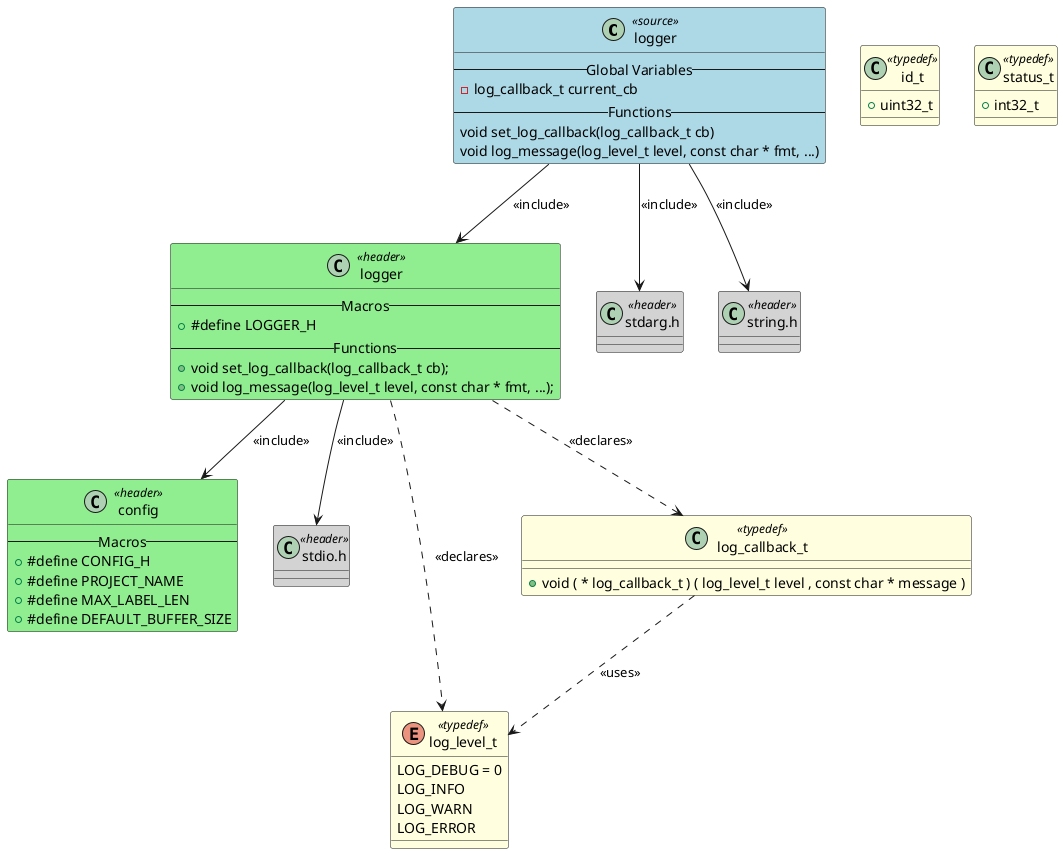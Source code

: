 @startuml logger

class "logger" as LOGGER <<source>> #LightBlue
{
    -- Global Variables --
    - log_callback_t current_cb
    -- Functions --
    void set_log_callback(log_callback_t cb)
    void log_message(log_level_t level, const char * fmt, ...)
}

class "logger" as HEADER_LOGGER <<header>> #LightGreen
{
    -- Macros --
    + #define LOGGER_H
    -- Functions --
    + void set_log_callback(log_callback_t cb);
    + void log_message(log_level_t level, const char * fmt, ...);
}
class "stdarg.h" as HEADER_STDARG <<header>> #LightGray
{
}

class "string.h" as HEADER_STRING <<header>> #LightGray
{
}

class "config" as HEADER_CONFIG <<header>> #LightGreen
{
    -- Macros --
    + #define CONFIG_H
    + #define PROJECT_NAME
    + #define MAX_LABEL_LEN
    + #define DEFAULT_BUFFER_SIZE
}
class "stdio.h" as HEADER_STDIO <<header>> #LightGray
{
}

enum "log_level_t" as TYPEDEF_log_level_t <<typedef>> #LightYellow
{
    LOG_DEBUG = 0
    LOG_INFO
    LOG_WARN
    LOG_ERROR
}

class "log_callback_t" as TYPEDEF_log_callback_t <<typedef>> #LightYellow
{
    + void ( * log_callback_t ) ( log_level_t level , const char * message )
}

class "id_t" as TYPEDEF_id_t <<typedef>> #LightYellow
{
    + uint32_t
}

class "status_t" as TYPEDEF_status_t <<typedef>> #LightYellow
{
    + int32_t
}

LOGGER --> HEADER_LOGGER : <<include>>
LOGGER --> HEADER_STDARG : <<include>>
LOGGER --> HEADER_STRING : <<include>>
HEADER_LOGGER --> HEADER_STDIO : <<include>>
HEADER_LOGGER --> HEADER_CONFIG : <<include>>
TYPEDEF_log_callback_t ..> TYPEDEF_log_level_t : <<uses>>
HEADER_LOGGER ..> TYPEDEF_log_level_t : <<declares>>
HEADER_LOGGER ..> TYPEDEF_log_callback_t : <<declares>>

@enduml